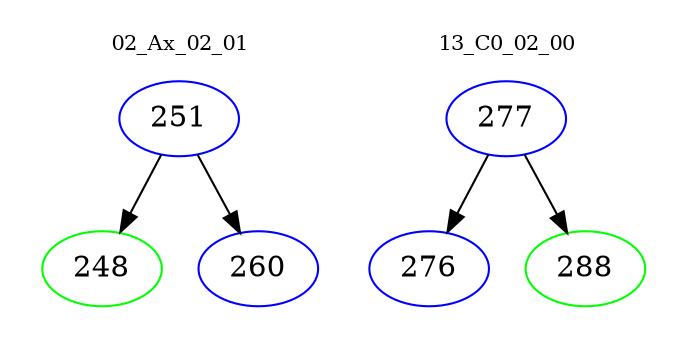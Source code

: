 digraph{
subgraph cluster_0 {
color = white
label = "02_Ax_02_01";
fontsize=10;
T0_251 [label="251", color="blue"]
T0_251 -> T0_248 [color="black"]
T0_248 [label="248", color="green"]
T0_251 -> T0_260 [color="black"]
T0_260 [label="260", color="blue"]
}
subgraph cluster_1 {
color = white
label = "13_C0_02_00";
fontsize=10;
T1_277 [label="277", color="blue"]
T1_277 -> T1_276 [color="black"]
T1_276 [label="276", color="blue"]
T1_277 -> T1_288 [color="black"]
T1_288 [label="288", color="green"]
}
}
